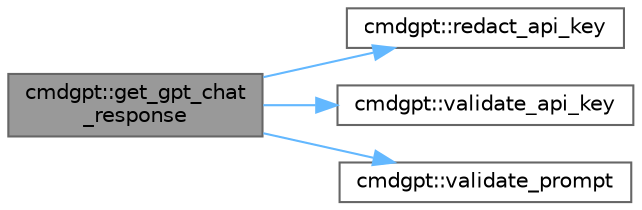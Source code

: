 digraph "cmdgpt::get_gpt_chat_response"
{
 // LATEX_PDF_SIZE
  bgcolor="transparent";
  edge [fontname=Helvetica,fontsize=10,labelfontname=Helvetica,labelfontsize=10];
  node [fontname=Helvetica,fontsize=10,shape=box,height=0.2,width=0.4];
  rankdir="LR";
  Node1 [id="Node000001",label="cmdgpt::get_gpt_chat\l_response",height=0.2,width=0.4,color="gray40", fillcolor="grey60", style="filled", fontcolor="black",tooltip="Sends a chat completion request to the OpenAI API (legacy interface)"];
  Node1 -> Node2 [id="edge1_Node000001_Node000002",color="steelblue1",style="solid",tooltip=" "];
  Node2 [id="Node000002",label="cmdgpt::redact_api_key",height=0.2,width=0.4,color="grey40", fillcolor="white", style="filled",URL="$d0/d05/namespacecmdgpt.html#aa671517c84d1e5bab477438aca0cf82d",tooltip="Returns a redacted version of API key for logging."];
  Node1 -> Node3 [id="edge2_Node000001_Node000003",color="steelblue1",style="solid",tooltip=" "];
  Node3 [id="Node000003",label="cmdgpt::validate_api_key",height=0.2,width=0.4,color="grey40", fillcolor="white", style="filled",URL="$d0/d05/namespacecmdgpt.html#a2a8346a32e6ad2d2a118e0c3a084761e",tooltip="Validates and sanitizes API key input."];
  Node1 -> Node4 [id="edge3_Node000001_Node000004",color="steelblue1",style="solid",tooltip=" "];
  Node4 [id="Node000004",label="cmdgpt::validate_prompt",height=0.2,width=0.4,color="grey40", fillcolor="white", style="filled",URL="$d0/d05/namespacecmdgpt.html#a5388bc50f7e07fa57f66b229d1a0e0f5",tooltip="Validates input prompt length and content."];
}
